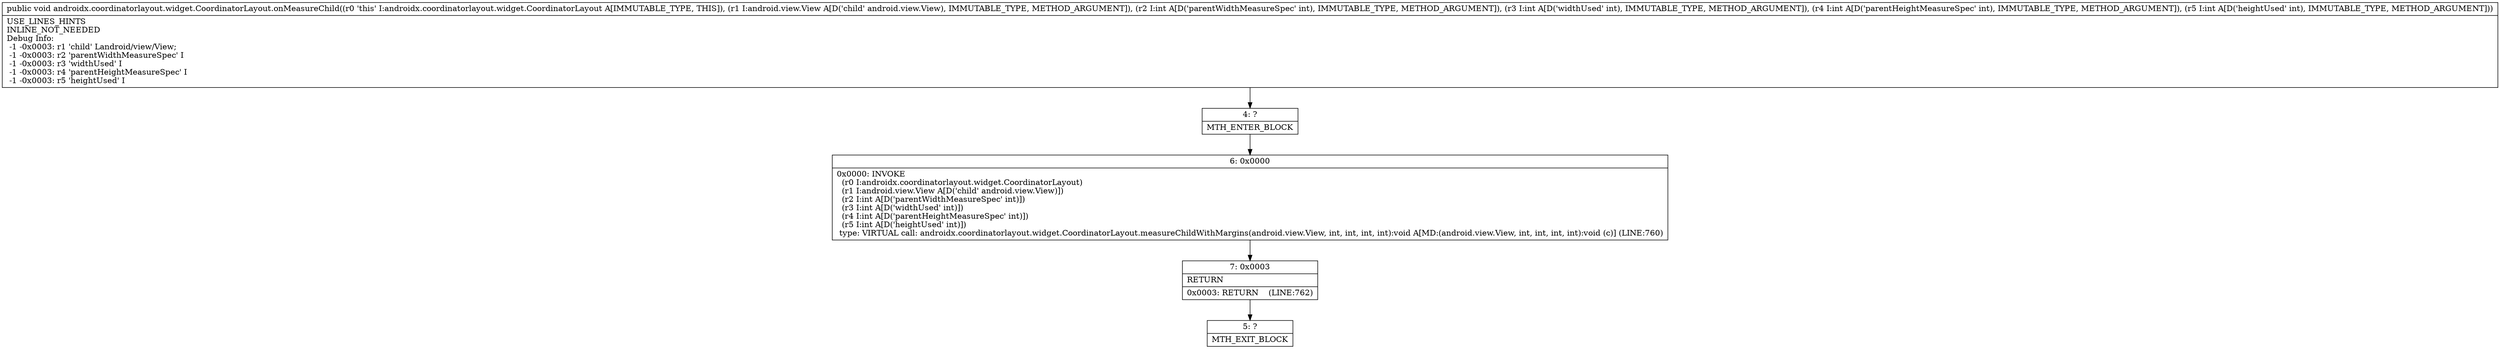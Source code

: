 digraph "CFG forandroidx.coordinatorlayout.widget.CoordinatorLayout.onMeasureChild(Landroid\/view\/View;IIII)V" {
Node_4 [shape=record,label="{4\:\ ?|MTH_ENTER_BLOCK\l}"];
Node_6 [shape=record,label="{6\:\ 0x0000|0x0000: INVOKE  \l  (r0 I:androidx.coordinatorlayout.widget.CoordinatorLayout)\l  (r1 I:android.view.View A[D('child' android.view.View)])\l  (r2 I:int A[D('parentWidthMeasureSpec' int)])\l  (r3 I:int A[D('widthUsed' int)])\l  (r4 I:int A[D('parentHeightMeasureSpec' int)])\l  (r5 I:int A[D('heightUsed' int)])\l type: VIRTUAL call: androidx.coordinatorlayout.widget.CoordinatorLayout.measureChildWithMargins(android.view.View, int, int, int, int):void A[MD:(android.view.View, int, int, int, int):void (c)] (LINE:760)\l}"];
Node_7 [shape=record,label="{7\:\ 0x0003|RETURN\l|0x0003: RETURN    (LINE:762)\l}"];
Node_5 [shape=record,label="{5\:\ ?|MTH_EXIT_BLOCK\l}"];
MethodNode[shape=record,label="{public void androidx.coordinatorlayout.widget.CoordinatorLayout.onMeasureChild((r0 'this' I:androidx.coordinatorlayout.widget.CoordinatorLayout A[IMMUTABLE_TYPE, THIS]), (r1 I:android.view.View A[D('child' android.view.View), IMMUTABLE_TYPE, METHOD_ARGUMENT]), (r2 I:int A[D('parentWidthMeasureSpec' int), IMMUTABLE_TYPE, METHOD_ARGUMENT]), (r3 I:int A[D('widthUsed' int), IMMUTABLE_TYPE, METHOD_ARGUMENT]), (r4 I:int A[D('parentHeightMeasureSpec' int), IMMUTABLE_TYPE, METHOD_ARGUMENT]), (r5 I:int A[D('heightUsed' int), IMMUTABLE_TYPE, METHOD_ARGUMENT]))  | USE_LINES_HINTS\lINLINE_NOT_NEEDED\lDebug Info:\l  \-1 \-0x0003: r1 'child' Landroid\/view\/View;\l  \-1 \-0x0003: r2 'parentWidthMeasureSpec' I\l  \-1 \-0x0003: r3 'widthUsed' I\l  \-1 \-0x0003: r4 'parentHeightMeasureSpec' I\l  \-1 \-0x0003: r5 'heightUsed' I\l}"];
MethodNode -> Node_4;Node_4 -> Node_6;
Node_6 -> Node_7;
Node_7 -> Node_5;
}

